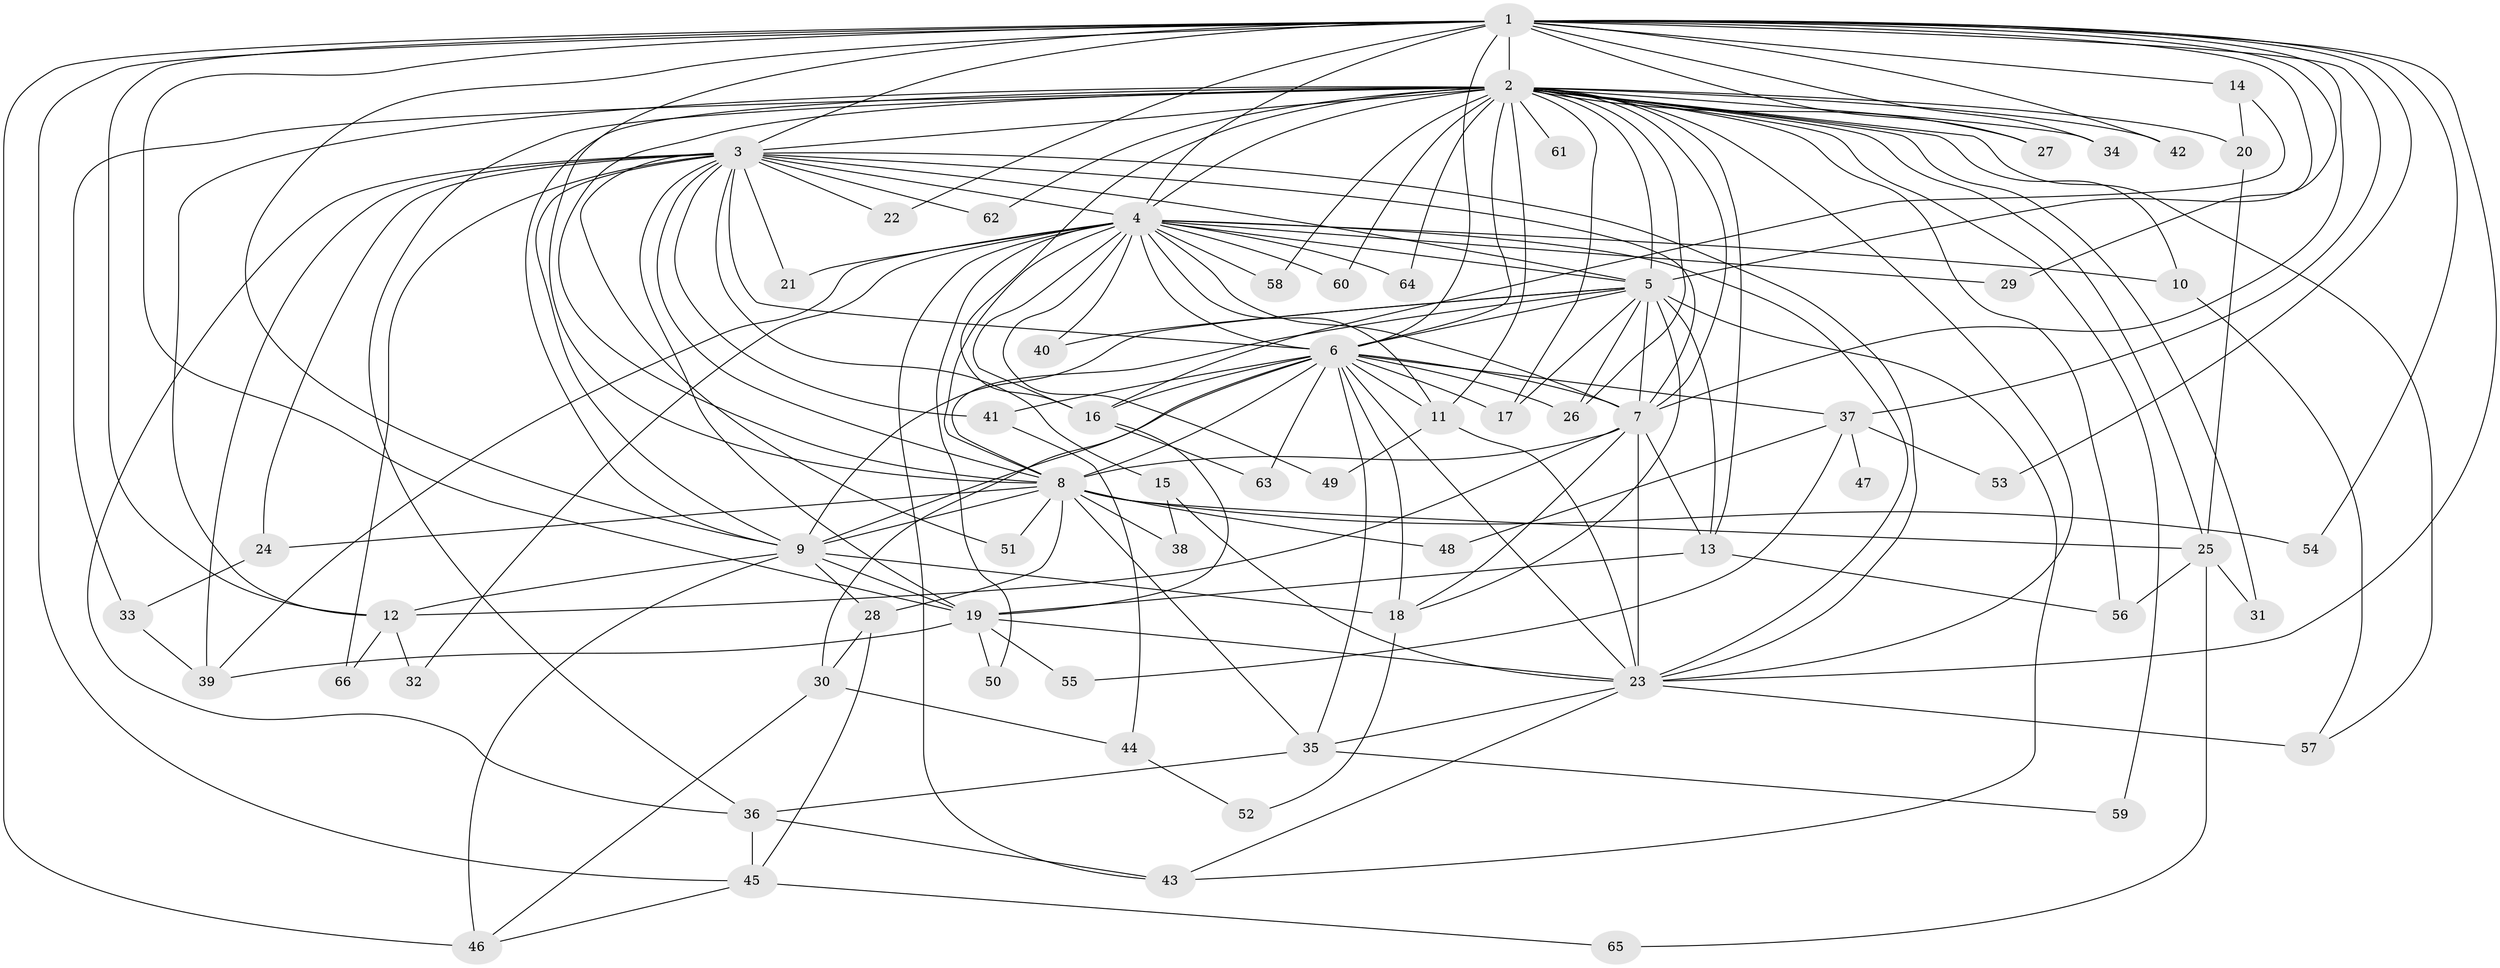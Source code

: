 // original degree distribution, {28: 0.007633587786259542, 26: 0.022900763358778626, 29: 0.007633587786259542, 12: 0.007633587786259542, 31: 0.007633587786259542, 22: 0.007633587786259542, 23: 0.007633587786259542, 20: 0.007633587786259542, 4: 0.08396946564885496, 3: 0.26717557251908397, 2: 0.5114503816793893, 5: 0.030534351145038167, 6: 0.007633587786259542, 7: 0.015267175572519083, 8: 0.007633587786259542}
// Generated by graph-tools (version 1.1) at 2025/34/03/09/25 02:34:38]
// undirected, 66 vertices, 176 edges
graph export_dot {
graph [start="1"]
  node [color=gray90,style=filled];
  1;
  2;
  3;
  4;
  5;
  6;
  7;
  8;
  9;
  10;
  11;
  12;
  13;
  14;
  15;
  16;
  17;
  18;
  19;
  20;
  21;
  22;
  23;
  24;
  25;
  26;
  27;
  28;
  29;
  30;
  31;
  32;
  33;
  34;
  35;
  36;
  37;
  38;
  39;
  40;
  41;
  42;
  43;
  44;
  45;
  46;
  47;
  48;
  49;
  50;
  51;
  52;
  53;
  54;
  55;
  56;
  57;
  58;
  59;
  60;
  61;
  62;
  63;
  64;
  65;
  66;
  1 -- 2 [weight=4.0];
  1 -- 3 [weight=2.0];
  1 -- 4 [weight=2.0];
  1 -- 5 [weight=3.0];
  1 -- 6 [weight=3.0];
  1 -- 7 [weight=3.0];
  1 -- 8 [weight=2.0];
  1 -- 9 [weight=1.0];
  1 -- 12 [weight=1.0];
  1 -- 14 [weight=2.0];
  1 -- 19 [weight=2.0];
  1 -- 22 [weight=1.0];
  1 -- 23 [weight=1.0];
  1 -- 27 [weight=1.0];
  1 -- 29 [weight=1.0];
  1 -- 34 [weight=1.0];
  1 -- 37 [weight=1.0];
  1 -- 42 [weight=1.0];
  1 -- 45 [weight=1.0];
  1 -- 46 [weight=1.0];
  1 -- 53 [weight=1.0];
  1 -- 54 [weight=1.0];
  2 -- 3 [weight=3.0];
  2 -- 4 [weight=3.0];
  2 -- 5 [weight=3.0];
  2 -- 6 [weight=3.0];
  2 -- 7 [weight=2.0];
  2 -- 8 [weight=3.0];
  2 -- 9 [weight=1.0];
  2 -- 10 [weight=1.0];
  2 -- 11 [weight=2.0];
  2 -- 12 [weight=1.0];
  2 -- 13 [weight=1.0];
  2 -- 16 [weight=1.0];
  2 -- 17 [weight=1.0];
  2 -- 20 [weight=1.0];
  2 -- 23 [weight=1.0];
  2 -- 25 [weight=1.0];
  2 -- 26 [weight=1.0];
  2 -- 27 [weight=1.0];
  2 -- 31 [weight=1.0];
  2 -- 33 [weight=1.0];
  2 -- 34 [weight=1.0];
  2 -- 36 [weight=1.0];
  2 -- 42 [weight=1.0];
  2 -- 56 [weight=1.0];
  2 -- 57 [weight=1.0];
  2 -- 58 [weight=1.0];
  2 -- 59 [weight=1.0];
  2 -- 60 [weight=1.0];
  2 -- 61 [weight=2.0];
  2 -- 62 [weight=1.0];
  2 -- 64 [weight=1.0];
  3 -- 4 [weight=2.0];
  3 -- 5 [weight=1.0];
  3 -- 6 [weight=2.0];
  3 -- 7 [weight=1.0];
  3 -- 8 [weight=1.0];
  3 -- 9 [weight=2.0];
  3 -- 15 [weight=1.0];
  3 -- 19 [weight=2.0];
  3 -- 21 [weight=1.0];
  3 -- 22 [weight=1.0];
  3 -- 23 [weight=1.0];
  3 -- 24 [weight=1.0];
  3 -- 36 [weight=1.0];
  3 -- 39 [weight=1.0];
  3 -- 41 [weight=1.0];
  3 -- 51 [weight=2.0];
  3 -- 62 [weight=1.0];
  3 -- 66 [weight=1.0];
  4 -- 5 [weight=1.0];
  4 -- 6 [weight=1.0];
  4 -- 7 [weight=1.0];
  4 -- 8 [weight=1.0];
  4 -- 10 [weight=1.0];
  4 -- 11 [weight=1.0];
  4 -- 16 [weight=1.0];
  4 -- 21 [weight=1.0];
  4 -- 23 [weight=1.0];
  4 -- 29 [weight=1.0];
  4 -- 32 [weight=1.0];
  4 -- 39 [weight=1.0];
  4 -- 40 [weight=2.0];
  4 -- 43 [weight=1.0];
  4 -- 49 [weight=1.0];
  4 -- 50 [weight=1.0];
  4 -- 58 [weight=1.0];
  4 -- 60 [weight=1.0];
  4 -- 64 [weight=1.0];
  5 -- 6 [weight=1.0];
  5 -- 7 [weight=1.0];
  5 -- 8 [weight=1.0];
  5 -- 9 [weight=13.0];
  5 -- 13 [weight=2.0];
  5 -- 17 [weight=1.0];
  5 -- 18 [weight=1.0];
  5 -- 26 [weight=1.0];
  5 -- 40 [weight=1.0];
  5 -- 43 [weight=1.0];
  6 -- 7 [weight=1.0];
  6 -- 8 [weight=1.0];
  6 -- 9 [weight=2.0];
  6 -- 11 [weight=1.0];
  6 -- 16 [weight=1.0];
  6 -- 17 [weight=1.0];
  6 -- 18 [weight=1.0];
  6 -- 23 [weight=1.0];
  6 -- 26 [weight=1.0];
  6 -- 30 [weight=1.0];
  6 -- 35 [weight=1.0];
  6 -- 37 [weight=1.0];
  6 -- 41 [weight=1.0];
  6 -- 63 [weight=1.0];
  7 -- 8 [weight=1.0];
  7 -- 12 [weight=2.0];
  7 -- 13 [weight=1.0];
  7 -- 18 [weight=1.0];
  7 -- 23 [weight=9.0];
  8 -- 9 [weight=2.0];
  8 -- 24 [weight=1.0];
  8 -- 25 [weight=1.0];
  8 -- 28 [weight=1.0];
  8 -- 35 [weight=1.0];
  8 -- 38 [weight=1.0];
  8 -- 48 [weight=1.0];
  8 -- 51 [weight=1.0];
  8 -- 54 [weight=1.0];
  9 -- 12 [weight=2.0];
  9 -- 18 [weight=2.0];
  9 -- 19 [weight=2.0];
  9 -- 28 [weight=1.0];
  9 -- 46 [weight=1.0];
  10 -- 57 [weight=1.0];
  11 -- 23 [weight=1.0];
  11 -- 49 [weight=1.0];
  12 -- 32 [weight=1.0];
  12 -- 66 [weight=1.0];
  13 -- 19 [weight=4.0];
  13 -- 56 [weight=1.0];
  14 -- 16 [weight=1.0];
  14 -- 20 [weight=1.0];
  15 -- 23 [weight=1.0];
  15 -- 38 [weight=1.0];
  16 -- 19 [weight=1.0];
  16 -- 63 [weight=1.0];
  18 -- 52 [weight=1.0];
  19 -- 23 [weight=1.0];
  19 -- 39 [weight=1.0];
  19 -- 50 [weight=1.0];
  19 -- 55 [weight=1.0];
  20 -- 25 [weight=1.0];
  23 -- 35 [weight=1.0];
  23 -- 43 [weight=1.0];
  23 -- 57 [weight=2.0];
  24 -- 33 [weight=1.0];
  25 -- 31 [weight=1.0];
  25 -- 56 [weight=1.0];
  25 -- 65 [weight=1.0];
  28 -- 30 [weight=1.0];
  28 -- 45 [weight=1.0];
  30 -- 44 [weight=1.0];
  30 -- 46 [weight=1.0];
  33 -- 39 [weight=1.0];
  35 -- 36 [weight=1.0];
  35 -- 59 [weight=1.0];
  36 -- 43 [weight=1.0];
  36 -- 45 [weight=1.0];
  37 -- 47 [weight=1.0];
  37 -- 48 [weight=1.0];
  37 -- 53 [weight=1.0];
  37 -- 55 [weight=1.0];
  41 -- 44 [weight=1.0];
  44 -- 52 [weight=1.0];
  45 -- 46 [weight=1.0];
  45 -- 65 [weight=1.0];
}
